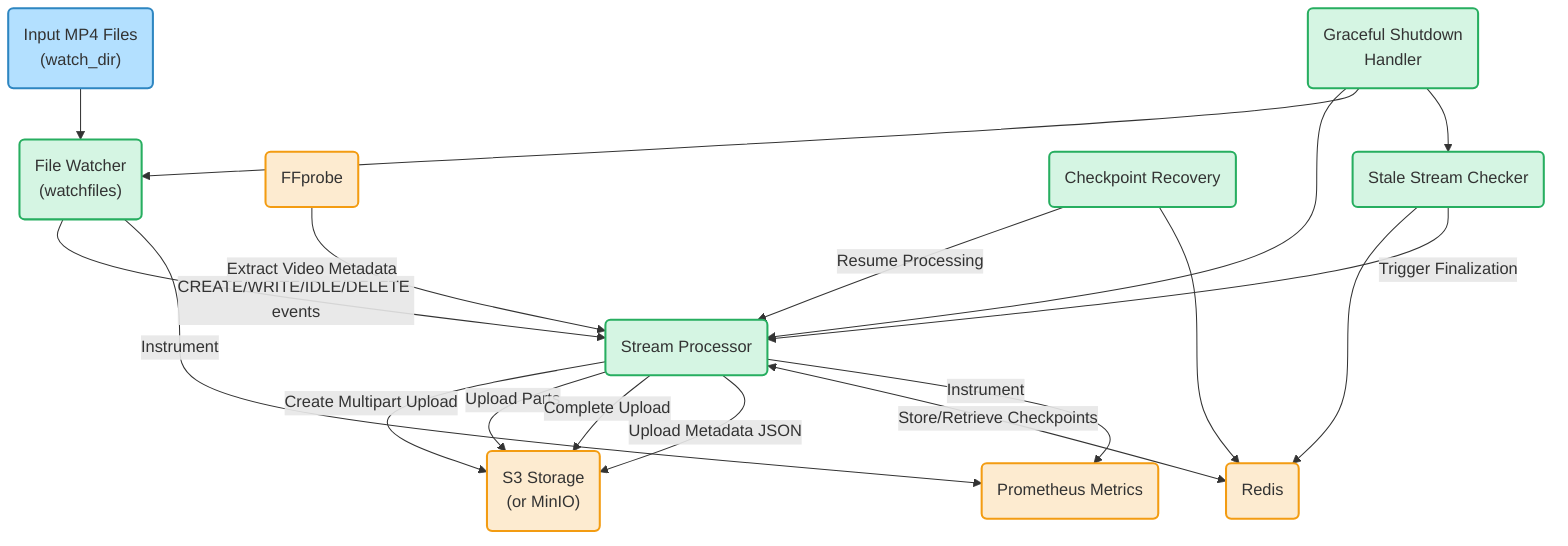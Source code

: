 flowchart TD
    input("Input MP4 Files\n(watch_dir)") --> watcher("File Watcher\n(watchfiles)")
    watcher --> |CREATE/WRITE/IDLE/DELETE events| processor("Stream Processor")
    
    processor --> |Create Multipart Upload| s3("S3 Storage\n(or MinIO)")
    processor --> |Upload Parts| s3
    processor --> |Complete Upload| s3
    processor --> |Upload Metadata JSON| s3
    
    processor <--> |Store/Retrieve Checkpoints| redis("Redis")
    
    ffprobe("FFprobe") --> |Extract Video Metadata| processor
    
    processor -->|Instrument| metrics("Prometheus Metrics")
    watcher -->|Instrument| metrics
    
    recovery("Checkpoint Recovery") -->|Resume Processing| processor
    
    recovery --> redis
    
    stale_check("Stale Stream Checker") --> redis
    stale_check --> |Trigger Finalization| processor
    
    shutdown("Graceful Shutdown\nHandler") --> processor
    shutdown --> watcher
    shutdown --> stale_check
    
    classDef services fill:#b3e0ff,stroke:#2e86c1,stroke-width:2px
    classDef components fill:#d5f5e3,stroke:#27ae60,stroke-width:2px
    classDef external fill:#fdebd0,stroke:#f39c12,stroke-width:2px
    
    class watcher,processor,stale_check,recovery,shutdown components
    class s3,redis,metrics,ffprobe external
    class input services;